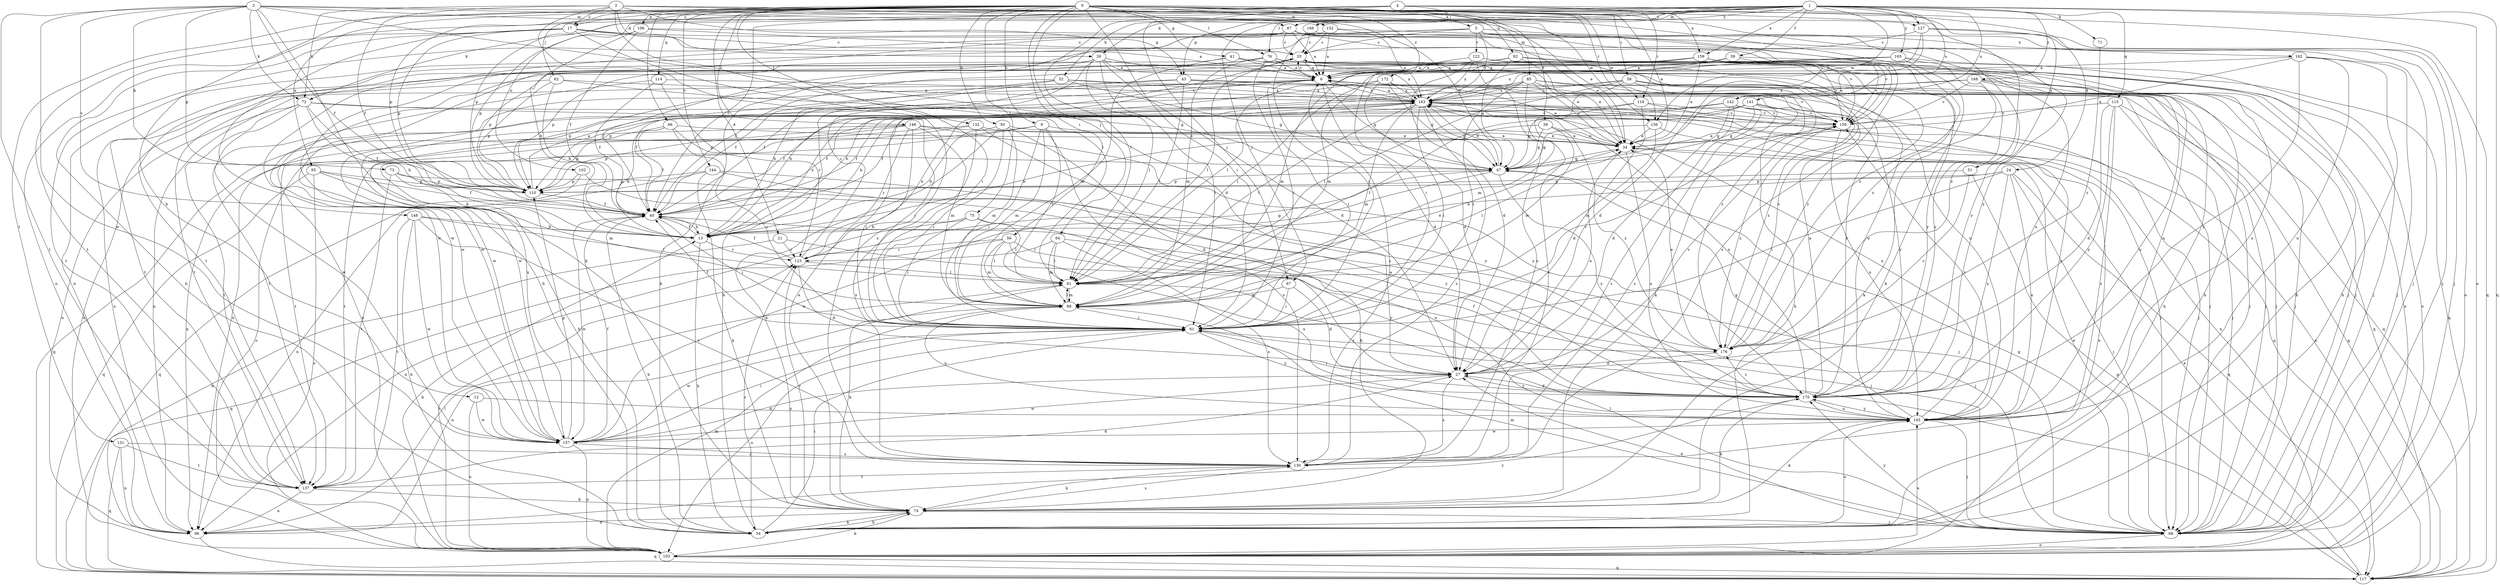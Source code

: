 strict digraph  {
0;
1;
2;
3;
4;
5;
6;
9;
12;
13;
17;
20;
21;
24;
26;
27;
34;
38;
39;
40;
41;
43;
47;
50;
51;
52;
54;
56;
58;
61;
62;
64;
66;
67;
68;
71;
72;
73;
74;
75;
76;
81;
85;
87;
88;
92;
95;
96;
102;
103;
106;
110;
114;
115;
117;
118;
122;
123;
127;
130;
131;
132;
137;
141;
142;
143;
144;
146;
148;
150;
152;
156;
157;
159;
162;
163;
165;
166;
168;
170;
172;
176;
0 -> 5  [label=a];
0 -> 9  [label=b];
0 -> 12  [label=b];
0 -> 21  [label=d];
0 -> 24  [label=d];
0 -> 34  [label=e];
0 -> 38  [label=f];
0 -> 41  [label=g];
0 -> 50  [label=h];
0 -> 51  [label=h];
0 -> 56  [label=i];
0 -> 58  [label=i];
0 -> 61  [label=i];
0 -> 62  [label=j];
0 -> 64  [label=j];
0 -> 66  [label=j];
0 -> 75  [label=l];
0 -> 76  [label=l];
0 -> 85  [label=m];
0 -> 92  [label=n];
0 -> 95  [label=n];
0 -> 106  [label=p];
0 -> 110  [label=p];
0 -> 114  [label=q];
0 -> 118  [label=r];
0 -> 127  [label=s];
0 -> 131  [label=t];
0 -> 132  [label=t];
0 -> 144  [label=v];
0 -> 146  [label=v];
0 -> 152  [label=w];
0 -> 156  [label=w];
0 -> 172  [label=z];
0 -> 176  [label=z];
1 -> 26  [label=d];
1 -> 39  [label=f];
1 -> 43  [label=g];
1 -> 52  [label=h];
1 -> 67  [label=j];
1 -> 71  [label=k];
1 -> 72  [label=k];
1 -> 76  [label=l];
1 -> 87  [label=m];
1 -> 102  [label=o];
1 -> 103  [label=o];
1 -> 115  [label=q];
1 -> 117  [label=q];
1 -> 127  [label=s];
1 -> 137  [label=t];
1 -> 141  [label=u];
1 -> 142  [label=u];
1 -> 156  [label=w];
1 -> 159  [label=x];
1 -> 165  [label=y];
1 -> 166  [label=y];
1 -> 168  [label=y];
2 -> 17  [label=c];
2 -> 26  [label=d];
2 -> 40  [label=f];
2 -> 43  [label=g];
2 -> 47  [label=g];
2 -> 72  [label=k];
2 -> 81  [label=l];
2 -> 130  [label=s];
2 -> 156  [label=w];
2 -> 170  [label=y];
2 -> 176  [label=z];
3 -> 27  [label=d];
3 -> 34  [label=e];
3 -> 40  [label=f];
3 -> 72  [label=k];
3 -> 73  [label=k];
3 -> 74  [label=k];
3 -> 87  [label=m];
3 -> 110  [label=p];
3 -> 137  [label=t];
3 -> 148  [label=v];
3 -> 150  [label=v];
3 -> 157  [label=w];
4 -> 17  [label=c];
4 -> 40  [label=f];
4 -> 67  [label=j];
4 -> 81  [label=l];
4 -> 110  [label=p];
4 -> 117  [label=q];
4 -> 118  [label=r];
4 -> 159  [label=x];
5 -> 20  [label=c];
5 -> 68  [label=j];
5 -> 96  [label=n];
5 -> 122  [label=r];
5 -> 137  [label=t];
5 -> 162  [label=x];
5 -> 163  [label=x];
5 -> 170  [label=y];
6 -> 20  [label=c];
6 -> 27  [label=d];
6 -> 47  [label=g];
6 -> 61  [label=i];
6 -> 68  [label=j];
6 -> 103  [label=o];
6 -> 157  [label=w];
6 -> 163  [label=x];
9 -> 34  [label=e];
9 -> 54  [label=h];
9 -> 61  [label=i];
9 -> 81  [label=l];
9 -> 88  [label=m];
9 -> 130  [label=s];
9 -> 137  [label=t];
12 -> 103  [label=o];
12 -> 143  [label=u];
12 -> 157  [label=w];
13 -> 40  [label=f];
13 -> 54  [label=h];
13 -> 123  [label=r];
13 -> 163  [label=x];
17 -> 6  [label=a];
17 -> 20  [label=c];
17 -> 54  [label=h];
17 -> 61  [label=i];
17 -> 68  [label=j];
17 -> 96  [label=n];
17 -> 110  [label=p];
17 -> 157  [label=w];
20 -> 6  [label=a];
20 -> 34  [label=e];
20 -> 81  [label=l];
20 -> 137  [label=t];
20 -> 143  [label=u];
21 -> 68  [label=j];
21 -> 96  [label=n];
21 -> 123  [label=r];
24 -> 13  [label=b];
24 -> 61  [label=i];
24 -> 68  [label=j];
24 -> 110  [label=p];
24 -> 117  [label=q];
24 -> 143  [label=u];
24 -> 170  [label=y];
26 -> 6  [label=a];
26 -> 27  [label=d];
26 -> 40  [label=f];
26 -> 54  [label=h];
26 -> 61  [label=i];
26 -> 81  [label=l];
26 -> 137  [label=t];
26 -> 143  [label=u];
26 -> 163  [label=x];
27 -> 34  [label=e];
27 -> 130  [label=s];
27 -> 150  [label=v];
27 -> 157  [label=w];
27 -> 170  [label=y];
34 -> 47  [label=g];
34 -> 81  [label=l];
34 -> 143  [label=u];
38 -> 13  [label=b];
38 -> 34  [label=e];
38 -> 47  [label=g];
38 -> 88  [label=m];
38 -> 176  [label=z];
39 -> 6  [label=a];
39 -> 61  [label=i];
39 -> 117  [label=q];
39 -> 150  [label=v];
39 -> 163  [label=x];
40 -> 13  [label=b];
40 -> 54  [label=h];
40 -> 61  [label=i];
40 -> 157  [label=w];
41 -> 6  [label=a];
41 -> 68  [label=j];
41 -> 88  [label=m];
41 -> 103  [label=o];
41 -> 176  [label=z];
43 -> 40  [label=f];
43 -> 54  [label=h];
43 -> 68  [label=j];
43 -> 81  [label=l];
43 -> 96  [label=n];
43 -> 163  [label=x];
47 -> 110  [label=p];
47 -> 157  [label=w];
47 -> 163  [label=x];
47 -> 170  [label=y];
50 -> 13  [label=b];
50 -> 27  [label=d];
50 -> 34  [label=e];
50 -> 61  [label=i];
50 -> 74  [label=k];
50 -> 88  [label=m];
51 -> 110  [label=p];
51 -> 117  [label=q];
51 -> 176  [label=z];
52 -> 13  [label=b];
52 -> 40  [label=f];
52 -> 47  [label=g];
52 -> 68  [label=j];
52 -> 110  [label=p];
52 -> 163  [label=x];
54 -> 61  [label=i];
54 -> 74  [label=k];
54 -> 123  [label=r];
54 -> 143  [label=u];
56 -> 81  [label=l];
56 -> 88  [label=m];
56 -> 117  [label=q];
56 -> 123  [label=r];
56 -> 143  [label=u];
56 -> 170  [label=y];
58 -> 68  [label=j];
58 -> 74  [label=k];
58 -> 81  [label=l];
58 -> 88  [label=m];
58 -> 110  [label=p];
58 -> 117  [label=q];
58 -> 163  [label=x];
58 -> 176  [label=z];
61 -> 40  [label=f];
61 -> 103  [label=o];
61 -> 150  [label=v];
61 -> 157  [label=w];
61 -> 170  [label=y];
61 -> 176  [label=z];
62 -> 13  [label=b];
62 -> 47  [label=g];
62 -> 103  [label=o];
62 -> 110  [label=p];
62 -> 163  [label=x];
64 -> 68  [label=j];
64 -> 81  [label=l];
64 -> 88  [label=m];
64 -> 123  [label=r];
64 -> 130  [label=s];
66 -> 13  [label=b];
66 -> 34  [label=e];
66 -> 40  [label=f];
66 -> 47  [label=g];
66 -> 61  [label=i];
66 -> 110  [label=p];
67 -> 27  [label=d];
67 -> 61  [label=i];
67 -> 88  [label=m];
68 -> 27  [label=d];
68 -> 34  [label=e];
68 -> 47  [label=g];
68 -> 81  [label=l];
68 -> 88  [label=m];
68 -> 103  [label=o];
68 -> 170  [label=y];
71 -> 176  [label=z];
72 -> 13  [label=b];
72 -> 40  [label=f];
72 -> 61  [label=i];
72 -> 96  [label=n];
72 -> 137  [label=t];
72 -> 150  [label=v];
72 -> 157  [label=w];
73 -> 13  [label=b];
73 -> 68  [label=j];
73 -> 110  [label=p];
73 -> 137  [label=t];
74 -> 6  [label=a];
74 -> 54  [label=h];
74 -> 68  [label=j];
74 -> 96  [label=n];
74 -> 123  [label=r];
74 -> 130  [label=s];
75 -> 13  [label=b];
75 -> 61  [label=i];
75 -> 81  [label=l];
75 -> 96  [label=n];
75 -> 143  [label=u];
76 -> 6  [label=a];
76 -> 54  [label=h];
76 -> 61  [label=i];
76 -> 68  [label=j];
76 -> 88  [label=m];
76 -> 110  [label=p];
76 -> 143  [label=u];
76 -> 157  [label=w];
81 -> 34  [label=e];
81 -> 74  [label=k];
81 -> 88  [label=m];
85 -> 13  [label=b];
85 -> 34  [label=e];
85 -> 61  [label=i];
85 -> 117  [label=q];
85 -> 130  [label=s];
85 -> 150  [label=v];
85 -> 157  [label=w];
85 -> 163  [label=x];
85 -> 170  [label=y];
87 -> 6  [label=a];
87 -> 20  [label=c];
87 -> 34  [label=e];
87 -> 54  [label=h];
87 -> 137  [label=t];
87 -> 143  [label=u];
87 -> 150  [label=v];
87 -> 157  [label=w];
88 -> 61  [label=i];
88 -> 81  [label=l];
88 -> 96  [label=n];
88 -> 143  [label=u];
92 -> 6  [label=a];
92 -> 34  [label=e];
92 -> 40  [label=f];
92 -> 47  [label=g];
92 -> 103  [label=o];
92 -> 150  [label=v];
92 -> 157  [label=w];
95 -> 40  [label=f];
95 -> 88  [label=m];
95 -> 103  [label=o];
95 -> 110  [label=p];
95 -> 117  [label=q];
96 -> 81  [label=l];
96 -> 117  [label=q];
96 -> 170  [label=y];
102 -> 74  [label=k];
102 -> 96  [label=n];
102 -> 110  [label=p];
103 -> 13  [label=b];
103 -> 74  [label=k];
103 -> 88  [label=m];
103 -> 117  [label=q];
103 -> 123  [label=r];
103 -> 143  [label=u];
103 -> 163  [label=x];
106 -> 13  [label=b];
106 -> 20  [label=c];
106 -> 40  [label=f];
106 -> 110  [label=p];
106 -> 150  [label=v];
110 -> 6  [label=a];
110 -> 40  [label=f];
114 -> 40  [label=f];
114 -> 123  [label=r];
114 -> 137  [label=t];
114 -> 163  [label=x];
115 -> 27  [label=d];
115 -> 68  [label=j];
115 -> 117  [label=q];
115 -> 130  [label=s];
115 -> 150  [label=v];
115 -> 170  [label=y];
117 -> 34  [label=e];
117 -> 61  [label=i];
117 -> 163  [label=x];
118 -> 27  [label=d];
118 -> 40  [label=f];
118 -> 47  [label=g];
118 -> 143  [label=u];
118 -> 150  [label=v];
122 -> 6  [label=a];
122 -> 27  [label=d];
122 -> 103  [label=o];
122 -> 130  [label=s];
122 -> 163  [label=x];
122 -> 170  [label=y];
123 -> 20  [label=c];
123 -> 27  [label=d];
123 -> 40  [label=f];
123 -> 47  [label=g];
123 -> 81  [label=l];
123 -> 163  [label=x];
127 -> 20  [label=c];
127 -> 34  [label=e];
127 -> 68  [label=j];
127 -> 103  [label=o];
127 -> 163  [label=x];
130 -> 6  [label=a];
130 -> 74  [label=k];
130 -> 137  [label=t];
131 -> 96  [label=n];
131 -> 117  [label=q];
131 -> 130  [label=s];
131 -> 137  [label=t];
132 -> 34  [label=e];
132 -> 103  [label=o];
132 -> 110  [label=p];
132 -> 130  [label=s];
132 -> 170  [label=y];
137 -> 27  [label=d];
137 -> 74  [label=k];
137 -> 96  [label=n];
141 -> 40  [label=f];
141 -> 47  [label=g];
141 -> 68  [label=j];
141 -> 81  [label=l];
141 -> 96  [label=n];
141 -> 130  [label=s];
141 -> 150  [label=v];
142 -> 13  [label=b];
142 -> 27  [label=d];
142 -> 40  [label=f];
142 -> 47  [label=g];
142 -> 130  [label=s];
142 -> 150  [label=v];
142 -> 170  [label=y];
143 -> 47  [label=g];
143 -> 68  [label=j];
143 -> 74  [label=k];
143 -> 150  [label=v];
143 -> 157  [label=w];
143 -> 163  [label=x];
143 -> 170  [label=y];
144 -> 74  [label=k];
144 -> 110  [label=p];
144 -> 117  [label=q];
144 -> 170  [label=y];
144 -> 176  [label=z];
146 -> 34  [label=e];
146 -> 61  [label=i];
146 -> 88  [label=m];
146 -> 96  [label=n];
146 -> 117  [label=q];
146 -> 123  [label=r];
146 -> 137  [label=t];
146 -> 170  [label=y];
148 -> 13  [label=b];
148 -> 54  [label=h];
148 -> 81  [label=l];
148 -> 130  [label=s];
148 -> 137  [label=t];
148 -> 157  [label=w];
150 -> 34  [label=e];
150 -> 143  [label=u];
150 -> 176  [label=z];
152 -> 6  [label=a];
152 -> 20  [label=c];
152 -> 54  [label=h];
152 -> 163  [label=x];
152 -> 176  [label=z];
156 -> 34  [label=e];
156 -> 47  [label=g];
156 -> 88  [label=m];
156 -> 103  [label=o];
157 -> 27  [label=d];
157 -> 40  [label=f];
157 -> 61  [label=i];
157 -> 103  [label=o];
157 -> 110  [label=p];
157 -> 130  [label=s];
157 -> 163  [label=x];
159 -> 6  [label=a];
159 -> 27  [label=d];
159 -> 34  [label=e];
159 -> 54  [label=h];
159 -> 88  [label=m];
159 -> 110  [label=p];
159 -> 143  [label=u];
159 -> 176  [label=z];
162 -> 6  [label=a];
162 -> 34  [label=e];
162 -> 54  [label=h];
162 -> 68  [label=j];
162 -> 143  [label=u];
162 -> 170  [label=y];
163 -> 6  [label=a];
163 -> 40  [label=f];
163 -> 47  [label=g];
163 -> 61  [label=i];
163 -> 68  [label=j];
163 -> 81  [label=l];
163 -> 88  [label=m];
163 -> 117  [label=q];
163 -> 130  [label=s];
163 -> 150  [label=v];
165 -> 6  [label=a];
165 -> 68  [label=j];
165 -> 74  [label=k];
165 -> 81  [label=l];
165 -> 88  [label=m];
165 -> 170  [label=y];
166 -> 20  [label=c];
166 -> 61  [label=i];
166 -> 130  [label=s];
168 -> 13  [label=b];
168 -> 54  [label=h];
168 -> 68  [label=j];
168 -> 74  [label=k];
168 -> 143  [label=u];
168 -> 150  [label=v];
168 -> 163  [label=x];
170 -> 6  [label=a];
170 -> 27  [label=d];
170 -> 40  [label=f];
170 -> 61  [label=i];
170 -> 74  [label=k];
170 -> 143  [label=u];
170 -> 163  [label=x];
170 -> 176  [label=z];
172 -> 27  [label=d];
172 -> 34  [label=e];
172 -> 40  [label=f];
172 -> 47  [label=g];
172 -> 81  [label=l];
172 -> 163  [label=x];
176 -> 20  [label=c];
176 -> 27  [label=d];
176 -> 34  [label=e];
}
